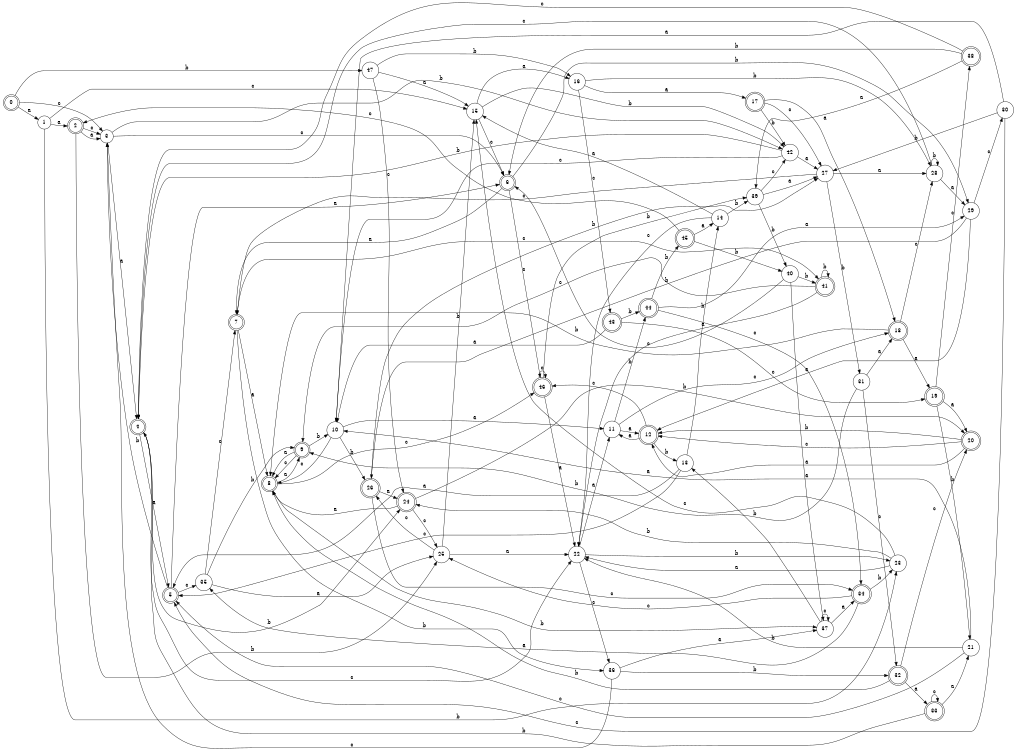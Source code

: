 digraph n39_10 {
__start0 [label="" shape="none"];

rankdir=LR;
size="8,5";

s0 [style="rounded,filled", color="black", fillcolor="white" shape="doublecircle", label="0"];
s1 [style="filled", color="black", fillcolor="white" shape="circle", label="1"];
s2 [style="rounded,filled", color="black", fillcolor="white" shape="doublecircle", label="2"];
s3 [style="filled", color="black", fillcolor="white" shape="circle", label="3"];
s4 [style="rounded,filled", color="black", fillcolor="white" shape="doublecircle", label="4"];
s5 [style="rounded,filled", color="black", fillcolor="white" shape="doublecircle", label="5"];
s6 [style="rounded,filled", color="black", fillcolor="white" shape="doublecircle", label="6"];
s7 [style="rounded,filled", color="black", fillcolor="white" shape="doublecircle", label="7"];
s8 [style="rounded,filled", color="black", fillcolor="white" shape="doublecircle", label="8"];
s9 [style="rounded,filled", color="black", fillcolor="white" shape="doublecircle", label="9"];
s10 [style="filled", color="black", fillcolor="white" shape="circle", label="10"];
s11 [style="filled", color="black", fillcolor="white" shape="circle", label="11"];
s12 [style="rounded,filled", color="black", fillcolor="white" shape="doublecircle", label="12"];
s13 [style="filled", color="black", fillcolor="white" shape="circle", label="13"];
s14 [style="filled", color="black", fillcolor="white" shape="circle", label="14"];
s15 [style="filled", color="black", fillcolor="white" shape="circle", label="15"];
s16 [style="filled", color="black", fillcolor="white" shape="circle", label="16"];
s17 [style="rounded,filled", color="black", fillcolor="white" shape="doublecircle", label="17"];
s18 [style="rounded,filled", color="black", fillcolor="white" shape="doublecircle", label="18"];
s19 [style="rounded,filled", color="black", fillcolor="white" shape="doublecircle", label="19"];
s20 [style="rounded,filled", color="black", fillcolor="white" shape="doublecircle", label="20"];
s21 [style="filled", color="black", fillcolor="white" shape="circle", label="21"];
s22 [style="filled", color="black", fillcolor="white" shape="circle", label="22"];
s23 [style="filled", color="black", fillcolor="white" shape="circle", label="23"];
s24 [style="rounded,filled", color="black", fillcolor="white" shape="doublecircle", label="24"];
s25 [style="filled", color="black", fillcolor="white" shape="circle", label="25"];
s26 [style="rounded,filled", color="black", fillcolor="white" shape="doublecircle", label="26"];
s27 [style="filled", color="black", fillcolor="white" shape="circle", label="27"];
s28 [style="filled", color="black", fillcolor="white" shape="circle", label="28"];
s29 [style="filled", color="black", fillcolor="white" shape="circle", label="29"];
s30 [style="filled", color="black", fillcolor="white" shape="circle", label="30"];
s31 [style="filled", color="black", fillcolor="white" shape="circle", label="31"];
s32 [style="rounded,filled", color="black", fillcolor="white" shape="doublecircle", label="32"];
s33 [style="rounded,filled", color="black", fillcolor="white" shape="doublecircle", label="33"];
s34 [style="rounded,filled", color="black", fillcolor="white" shape="doublecircle", label="34"];
s35 [style="filled", color="black", fillcolor="white" shape="circle", label="35"];
s36 [style="filled", color="black", fillcolor="white" shape="circle", label="36"];
s37 [style="filled", color="black", fillcolor="white" shape="circle", label="37"];
s38 [style="rounded,filled", color="black", fillcolor="white" shape="doublecircle", label="38"];
s39 [style="filled", color="black", fillcolor="white" shape="circle", label="39"];
s40 [style="filled", color="black", fillcolor="white" shape="circle", label="40"];
s41 [style="rounded,filled", color="black", fillcolor="white" shape="doublecircle", label="41"];
s42 [style="filled", color="black", fillcolor="white" shape="circle", label="42"];
s43 [style="rounded,filled", color="black", fillcolor="white" shape="doublecircle", label="43"];
s44 [style="rounded,filled", color="black", fillcolor="white" shape="doublecircle", label="44"];
s45 [style="rounded,filled", color="black", fillcolor="white" shape="doublecircle", label="45"];
s46 [style="rounded,filled", color="black", fillcolor="white" shape="doublecircle", label="46"];
s47 [style="filled", color="black", fillcolor="white" shape="circle", label="47"];
s0 -> s1 [label="a"];
s0 -> s47 [label="b"];
s0 -> s3 [label="c"];
s1 -> s2 [label="a"];
s1 -> s23 [label="b"];
s1 -> s15 [label="c"];
s2 -> s3 [label="a"];
s2 -> s25 [label="b"];
s2 -> s3 [label="c"];
s3 -> s4 [label="a"];
s3 -> s42 [label="b"];
s3 -> s6 [label="c"];
s4 -> s5 [label="a"];
s4 -> s24 [label="b"];
s4 -> s22 [label="c"];
s5 -> s6 [label="a"];
s5 -> s3 [label="b"];
s5 -> s35 [label="c"];
s6 -> s7 [label="a"];
s6 -> s29 [label="b"];
s6 -> s46 [label="c"];
s7 -> s8 [label="a"];
s7 -> s36 [label="b"];
s7 -> s41 [label="c"];
s8 -> s9 [label="a"];
s8 -> s37 [label="b"];
s8 -> s46 [label="c"];
s9 -> s8 [label="a"];
s9 -> s10 [label="b"];
s9 -> s8 [label="c"];
s10 -> s11 [label="a"];
s10 -> s26 [label="b"];
s10 -> s8 [label="c"];
s11 -> s12 [label="a"];
s11 -> s44 [label="b"];
s11 -> s18 [label="c"];
s12 -> s11 [label="a"];
s12 -> s13 [label="b"];
s12 -> s46 [label="c"];
s13 -> s5 [label="a"];
s13 -> s14 [label="b"];
s13 -> s5 [label="c"];
s14 -> s15 [label="a"];
s14 -> s39 [label="b"];
s14 -> s22 [label="c"];
s15 -> s16 [label="a"];
s15 -> s42 [label="b"];
s15 -> s6 [label="c"];
s16 -> s17 [label="a"];
s16 -> s28 [label="b"];
s16 -> s43 [label="c"];
s17 -> s18 [label="a"];
s17 -> s42 [label="b"];
s17 -> s27 [label="c"];
s18 -> s19 [label="a"];
s18 -> s8 [label="b"];
s18 -> s28 [label="c"];
s19 -> s20 [label="a"];
s19 -> s21 [label="b"];
s19 -> s38 [label="c"];
s20 -> s12 [label="a"];
s20 -> s12 [label="b"];
s20 -> s12 [label="c"];
s21 -> s10 [label="a"];
s21 -> s22 [label="b"];
s21 -> s5 [label="c"];
s22 -> s11 [label="a"];
s22 -> s23 [label="b"];
s22 -> s36 [label="c"];
s23 -> s22 [label="a"];
s23 -> s24 [label="b"];
s23 -> s15 [label="c"];
s24 -> s8 [label="a"];
s24 -> s20 [label="b"];
s24 -> s25 [label="c"];
s25 -> s22 [label="a"];
s25 -> s15 [label="b"];
s25 -> s26 [label="c"];
s26 -> s24 [label="a"];
s26 -> s27 [label="b"];
s26 -> s34 [label="c"];
s27 -> s28 [label="a"];
s27 -> s31 [label="b"];
s27 -> s7 [label="c"];
s28 -> s29 [label="a"];
s28 -> s28 [label="b"];
s28 -> s4 [label="c"];
s29 -> s12 [label="a"];
s29 -> s26 [label="b"];
s29 -> s30 [label="c"];
s30 -> s10 [label="a"];
s30 -> s27 [label="b"];
s30 -> s5 [label="c"];
s31 -> s18 [label="a"];
s31 -> s9 [label="b"];
s31 -> s32 [label="c"];
s32 -> s33 [label="a"];
s32 -> s8 [label="b"];
s32 -> s20 [label="c"];
s33 -> s21 [label="a"];
s33 -> s4 [label="b"];
s33 -> s33 [label="c"];
s34 -> s35 [label="a"];
s34 -> s23 [label="b"];
s34 -> s25 [label="c"];
s35 -> s25 [label="a"];
s35 -> s9 [label="b"];
s35 -> s7 [label="c"];
s36 -> s37 [label="a"];
s36 -> s32 [label="b"];
s36 -> s3 [label="c"];
s37 -> s34 [label="a"];
s37 -> s13 [label="b"];
s37 -> s37 [label="c"];
s38 -> s39 [label="a"];
s38 -> s6 [label="b"];
s38 -> s4 [label="c"];
s39 -> s27 [label="a"];
s39 -> s40 [label="b"];
s39 -> s42 [label="c"];
s40 -> s37 [label="a"];
s40 -> s41 [label="b"];
s40 -> s6 [label="c"];
s41 -> s22 [label="a"];
s41 -> s41 [label="b"];
s41 -> s9 [label="c"];
s42 -> s27 [label="a"];
s42 -> s4 [label="b"];
s42 -> s10 [label="c"];
s43 -> s10 [label="a"];
s43 -> s44 [label="b"];
s43 -> s19 [label="c"];
s44 -> s29 [label="a"];
s44 -> s45 [label="b"];
s44 -> s34 [label="c"];
s45 -> s14 [label="a"];
s45 -> s40 [label="b"];
s45 -> s2 [label="c"];
s46 -> s22 [label="a"];
s46 -> s39 [label="b"];
s46 -> s46 [label="c"];
s47 -> s15 [label="a"];
s47 -> s16 [label="b"];
s47 -> s24 [label="c"];

}